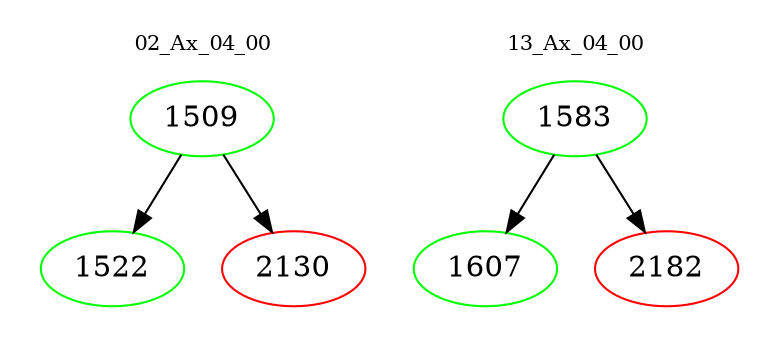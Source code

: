digraph{
subgraph cluster_0 {
color = white
label = "02_Ax_04_00";
fontsize=10;
T0_1509 [label="1509", color="green"]
T0_1509 -> T0_1522 [color="black"]
T0_1522 [label="1522", color="green"]
T0_1509 -> T0_2130 [color="black"]
T0_2130 [label="2130", color="red"]
}
subgraph cluster_1 {
color = white
label = "13_Ax_04_00";
fontsize=10;
T1_1583 [label="1583", color="green"]
T1_1583 -> T1_1607 [color="black"]
T1_1607 [label="1607", color="green"]
T1_1583 -> T1_2182 [color="black"]
T1_2182 [label="2182", color="red"]
}
}
